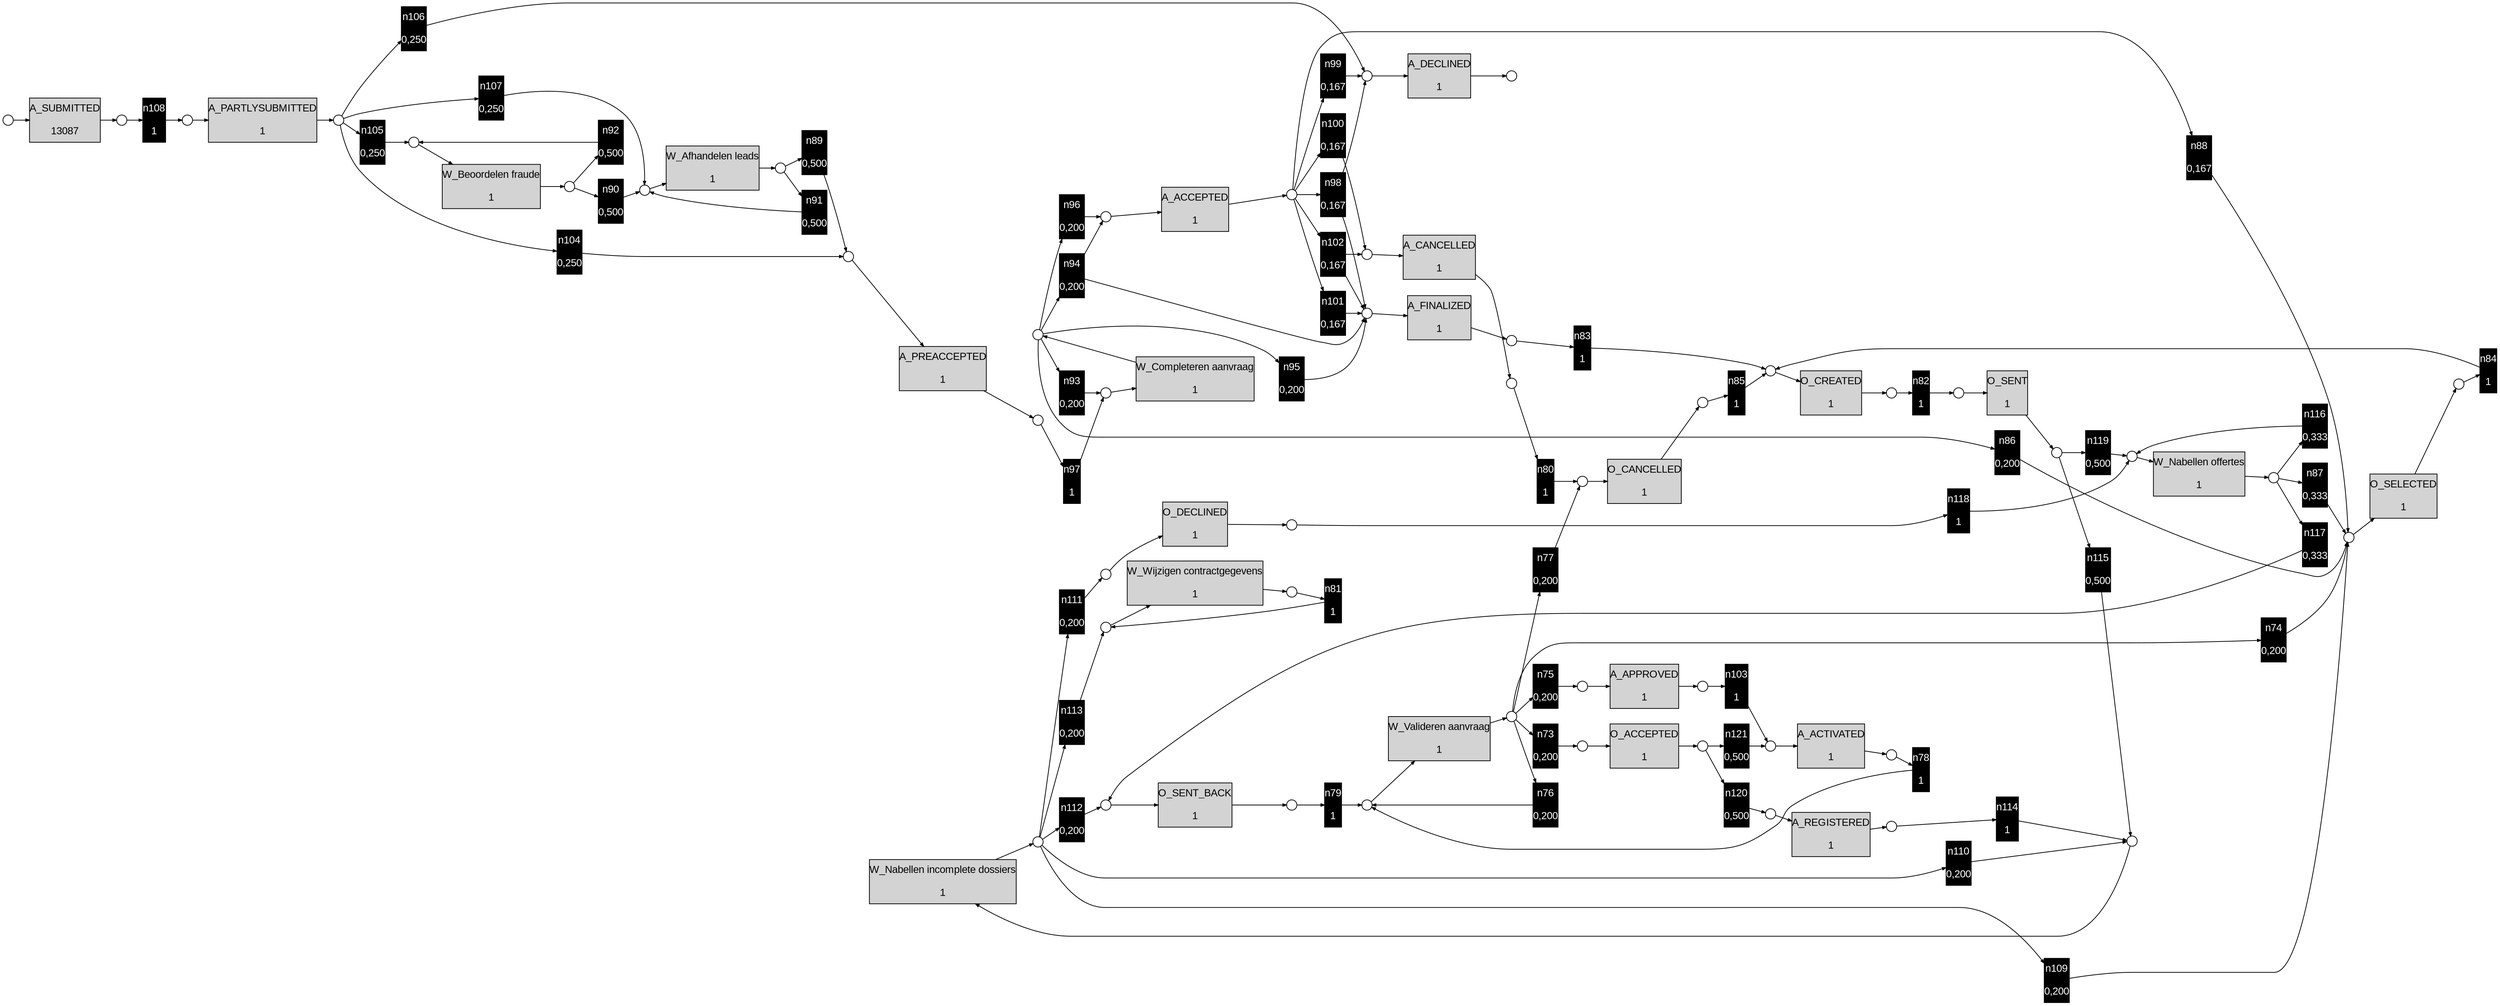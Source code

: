 digraph G { 
ranksep=".3"; fontsize="14"; remincross=true; margin="0.0,0.0"; fontname="Arial";rankdir="LR";
edge [arrowsize="0.5"];
node [height=".2",width=".2",fontname="Arial",fontsize="14"];
ratio=0.4;
id1 [shape="box",margin="0, 0.1",label="W_Nabellen incomplete dossiers\n\n1",style="filled"];
id2 [shape="box",margin="0, 0.1",label="O_SENT\n\n1",style="filled"];
id3 [shape="box",margin="0, 0.1",label="W_Afhandelen leads\n\n1",style="filled"];
id4 [shape="box",margin="0, 0.1",label="A_ACCEPTED\n\n1",style="filled"];
id5 [shape="box",margin="0, 0.1",color="black",fontcolor="white",label="n99\n\n0,167",style="filled"];
id6 [shape="box",margin="0, 0.1",color="black",fontcolor="white",label="n114\n\n1",style="filled"];
id7 [shape="box",margin="0, 0.1",color="black",fontcolor="white",label="n80\n\n1",style="filled"];
id8 [shape="box",margin="0, 0.1",color="black",fontcolor="white",label="n82\n\n1",style="filled"];
id9 [shape="box",margin="0, 0.1",color="black",fontcolor="white",label="n110\n\n0,200",style="filled"];
id10 [shape="box",margin="0, 0.1",label="W_Beoordelen fraude\n\n1",style="filled"];
id11 [shape="box",margin="0, 0.1",color="black",fontcolor="white",label="n84\n\n1",style="filled"];
id12 [shape="box",margin="0, 0.1",color="black",fontcolor="white",label="n106\n\n0,250",style="filled"];
id13 [shape="box",margin="0, 0.1",color="black",fontcolor="white",label="n86\n\n0,200",style="filled"];
id14 [shape="box",margin="0, 0.1",label="W_Valideren aanvraag\n\n1",style="filled"];
id15 [shape="box",margin="0, 0.1",label="W_Nabellen offertes\n\n1",style="filled"];
id16 [shape="box",margin="0, 0.1",color="black",fontcolor="white",label="n107\n\n0,250",style="filled"];
id17 [shape="box",margin="0, 0.1",color="black",fontcolor="white",label="n88\n\n0,167",style="filled"];
id18 [shape="box",margin="0, 0.1",color="black",fontcolor="white",label="n116\n\n0,333",style="filled"];
id19 [shape="box",margin="0, 0.1",color="black",fontcolor="white",label="n104\n\n0,250",style="filled"];
id20 [shape="box",margin="0, 0.1",color="black",fontcolor="white",label="n90\n\n0,500",style="filled"];
id21 [shape="box",margin="0, 0.1",label="A_ACTIVATED\n\n1",style="filled"];
id22 [shape="box",margin="0, 0.1",color="black",fontcolor="white",label="n76\n\n0,200",style="filled"];
id23 [shape="box",margin="0, 0.1",label="A_APPROVED\n\n1",style="filled"];
id24 [shape="box",margin="0, 0.1",color="black",fontcolor="white",label="n112\n\n0,200",style="filled"];
id25 [shape="box",margin="0, 0.1",color="black",fontcolor="white",label="n94\n\n0,200",style="filled"];
id26 [shape="box",margin="0, 0.1",label="O_CREATED\n\n1",style="filled"];
id27 [shape="box",margin="0, 0.1",color="black",fontcolor="white",label="n77\n\n0,200",style="filled"];
id28 [shape="box",margin="0, 0.1",color="black",fontcolor="white",label="n100\n\n0,167",style="filled"];
id29 [shape="box",margin="0, 0.1",label="A_SUBMITTED\n\n13087",style="filled"];
id30 [shape="box",margin="0, 0.1",color="black",fontcolor="white",label="n97\n\n1",style="filled"];
id31 [shape="box",margin="0, 0.1",color="black",fontcolor="white",label="n101\n\n0,167",style="filled"];
id32 [shape="box",margin="0, 0.1",color="black",fontcolor="white",label="n98\n\n0,167",style="filled"];
id33 [shape="box",margin="0, 0.1",color="black",fontcolor="white",label="n87\n\n0,333",style="filled"];
id34 [shape="box",margin="0, 0.1",color="black",fontcolor="white",label="n91\n\n0,500",style="filled"];
id35 [shape="box",margin="0, 0.1",color="black",fontcolor="white",label="n75\n\n0,200",style="filled"];
id36 [shape="box",margin="0, 0.1",color="black",fontcolor="white",label="n103\n\n1",style="filled"];
id37 [shape="box",margin="0, 0.1",color="black",fontcolor="white",label="n113\n\n0,200",style="filled"];
id38 [shape="box",margin="0, 0.1",color="black",fontcolor="white",label="n92\n\n0,500",style="filled"];
id39 [shape="box",margin="0, 0.1",color="black",fontcolor="white",label="n96\n\n0,200",style="filled"];
id40 [shape="box",margin="0, 0.1",label="O_SENT_BACK\n\n1",style="filled"];
id41 [shape="box",margin="0, 0.1",color="black",fontcolor="white",label="n89\n\n0,500",style="filled"];
id42 [shape="box",margin="0, 0.1",color="black",fontcolor="white",label="n81\n\n1",style="filled"];
id43 [shape="box",margin="0, 0.1",label="W_Completeren aanvraag\n\n1",style="filled"];
id44 [shape="box",margin="0, 0.1",color="black",fontcolor="white",label="n111\n\n0,200",style="filled"];
id45 [shape="box",margin="0, 0.1",color="black",fontcolor="white",label="n105\n\n0,250",style="filled"];
id46 [shape="box",margin="0, 0.1",color="black",fontcolor="white",label="n95\n\n0,200",style="filled"];
id47 [shape="box",margin="0, 0.1",color="black",fontcolor="white",label="n115\n\n0,500",style="filled"];
id48 [shape="box",margin="0, 0.1",color="black",fontcolor="white",label="n117\n\n0,333",style="filled"];
id49 [shape="box",margin="0, 0.1",label="A_CANCELLED\n\n1",style="filled"];
id50 [shape="box",margin="0, 0.1",label="O_ACCEPTED\n\n1",style="filled"];
id51 [shape="box",margin="0, 0.1",color="black",fontcolor="white",label="n102\n\n0,167",style="filled"];
id52 [shape="box",margin="0, 0.1",label="A_PARTLYSUBMITTED\n\n1",style="filled"];
id53 [shape="box",margin="0, 0.1",label="A_PREACCEPTED\n\n1",style="filled"];
id54 [shape="box",margin="0, 0.1",color="black",fontcolor="white",label="n73\n\n0,200",style="filled"];
id55 [shape="box",margin="0, 0.1",label="O_DECLINED\n\n1",style="filled"];
id56 [shape="box",margin="0, 0.1",label="O_SELECTED\n\n1",style="filled"];
id57 [shape="box",margin="0, 0.1",color="black",fontcolor="white",label="n120\n\n0,500",style="filled"];
id58 [shape="box",margin="0, 0.1",color="black",fontcolor="white",label="n93\n\n0,200",style="filled"];
id59 [shape="box",margin="0, 0.1",label="A_REGISTERED\n\n1",style="filled"];
id60 [shape="box",margin="0, 0.1",color="black",fontcolor="white",label="n121\n\n0,500",style="filled"];
id61 [shape="box",margin="0, 0.1",color="black",fontcolor="white",label="n109\n\n0,200",style="filled"];
id62 [shape="box",margin="0, 0.1",color="black",fontcolor="white",label="n119\n\n0,500",style="filled"];
id63 [shape="box",margin="0, 0.1",label="O_CANCELLED\n\n1",style="filled"];
id64 [shape="box",margin="0, 0.1",color="black",fontcolor="white",label="n108\n\n1",style="filled"];
id65 [shape="box",margin="0, 0.1",color="black",fontcolor="white",label="n74\n\n0,200",style="filled"];
id66 [shape="box",margin="0, 0.1",color="black",fontcolor="white",label="n85\n\n1",style="filled"];
id67 [shape="box",margin="0, 0.1",color="black",fontcolor="white",label="n83\n\n1",style="filled"];
id68 [shape="box",margin="0, 0.1",color="black",fontcolor="white",label="n79\n\n1",style="filled"];
id69 [shape="box",margin="0, 0.1",label="A_FINALIZED\n\n1",style="filled"];
id70 [shape="box",margin="0, 0.1",label="A_DECLINED\n\n1",style="filled"];
id71 [shape="box",margin="0, 0.1",color="black",fontcolor="white",label="n118\n\n1",style="filled"];
id72 [shape="box",margin="0, 0.1",color="black",fontcolor="white",label="n78\n\n1",style="filled"];
id73 [shape="box",margin="0, 0.1",label="W_Wijzigen contractgegevens\n\n1",style="filled"];
id74 [shape="circle",label=""];
id75 [shape="circle",label=""];
id76 [shape="circle",label=""];
id77 [shape="circle",label=""];
id78 [shape="circle",label=""];
id79 [shape="circle",label=""];
id80 [shape="circle",label=""];
id81 [shape="circle",label=""];
id82 [shape="circle",label=""];
id83 [shape="circle",label=""];
id84 [shape="circle",label=""];
id85 [shape="circle",label=""];
id86 [shape="circle",label=""];
id87 [shape="circle",label=""];
id88 [shape="circle",label=""];
id89 [shape="circle",label=""];
id90 [shape="circle",label=""];
id91 [shape="circle",label=""];
id92 [shape="circle",label=""];
id93 [shape="circle",label=""];
id94 [shape="circle",label=""];
id95 [shape="circle",label=""];
id96 [shape="circle",label=""];
id97 [shape="circle",label=""];
id98 [shape="circle",label=""];
id99 [shape="circle",label=""];
id100 [shape="circle",label=""];
id101 [shape="circle",label=""];
id102 [shape="circle",label=""];
id103 [shape="circle",label=""];
id104 [shape="circle",label=""];
id105 [shape="circle",label=""];
id106 [shape="circle",label=""];
id107 [shape="circle",label=""];
id108 [shape="circle",label=""];
id109 [shape="circle",label=""];
id110 [shape="circle",label=""];
id111 [shape="circle",label=""];
id112 [shape="circle",label=""];
id113 [shape="circle",label=""];
id114 [shape="circle",label=""];
id115 [shape="circle",label=""];
id116 [shape="circle",label=""];
id117 [shape="circle",label=""];
id118 [shape="circle",label=""];
id119 [shape="circle",label=""];
id120 [shape="circle",label=""];
id121 [shape="circle",label=""];
id100 -> id32
id77 -> id33
id113 -> id60
id61 -> id74
id47 -> id106
id17 -> id74
id105 -> id23
id95 -> id40
id51 -> id108
id67 -> id107
id7 -> id120
id65 -> id74
id34 -> id83
id24 -> id95
id10 -> id115
id88 -> id42
id119 -> id41
id70 -> id97
id32 -> id108
id77 -> id18
id58 -> id109
id57 -> id111
id69 -> id87
id18 -> id112
id100 -> id17
id82 -> id53
id84 -> id6
id91 -> id22
id38 -> id102
id110 -> id4
id68 -> id96
id27 -> id120
id40 -> id86
id75 -> id19
id111 -> id59
id56 -> id103
id49 -> id76
id66 -> id107
id120 -> id63
id91 -> id27
id32 -> id90
id85 -> id47
id91 -> id65
id100 -> id28
id6 -> id106
id86 -> id68
id102 -> id10
id46 -> id108
id42 -> id121
id12 -> id90
id116 -> id9
id96 -> id14
id107 -> id26
id73 -> id88
id94 -> id30
id77 -> id48
id43 -> id118
id118 -> id39
id60 -> id101
id113 -> id57
id35 -> id105
id116 -> id37
id30 -> id109
id3 -> id119
id109 -> id43
id75 -> id45
id116 -> id44
id48 -> id95
id90 -> id70
id11 -> id107
id33 -> id74
id72 -> id96
id31 -> id108
id103 -> id11
id22 -> id96
id55 -> id114
id62 -> id112
id99 -> id2
id119 -> id34
id71 -> id112
id106 -> id1
id112 -> id15
id52 -> id75
id19 -> id82
id28 -> id78
id92 -> id8
id8 -> id99
id87 -> id67
id13 -> id74
id16 -> id83
id115 -> id20
id100 -> id51
id5 -> id90
id91 -> id35
id83 -> id3
id117 -> id66
id118 -> id25
id53 -> id94
id78 -> id49
id81 -> id55
id9 -> id106
id20 -> id83
id41 -> id82
id91 -> id54
id36 -> id101
id118 -> id46
id59 -> id84
id23 -> id80
id118 -> id58
id21 -> id89
id80 -> id36
id54 -> id79
id79 -> id50
id76 -> id7
id121 -> id73
id45 -> id102
id118 -> id13
id85 -> id62
id114 -> id71
id100 -> id5
id98 -> id52
id39 -> id110
id37 -> id121
id63 -> id117
id89 -> id72
id64 -> id98
id29 -> id93
id93 -> id64
id75 -> id12
id108 -> id69
id104 -> id29
id101 -> id21
id4 -> id100
id115 -> id38
id2 -> id85
id116 -> id24
id50 -> id113
id75 -> id16
id116 -> id61
id51 -> id78
id1 -> id116
id25 -> id108
id100 -> id31
id14 -> id91
id26 -> id92
id44 -> id81
id74 -> id56
id15 -> id77
id25 -> id110
}